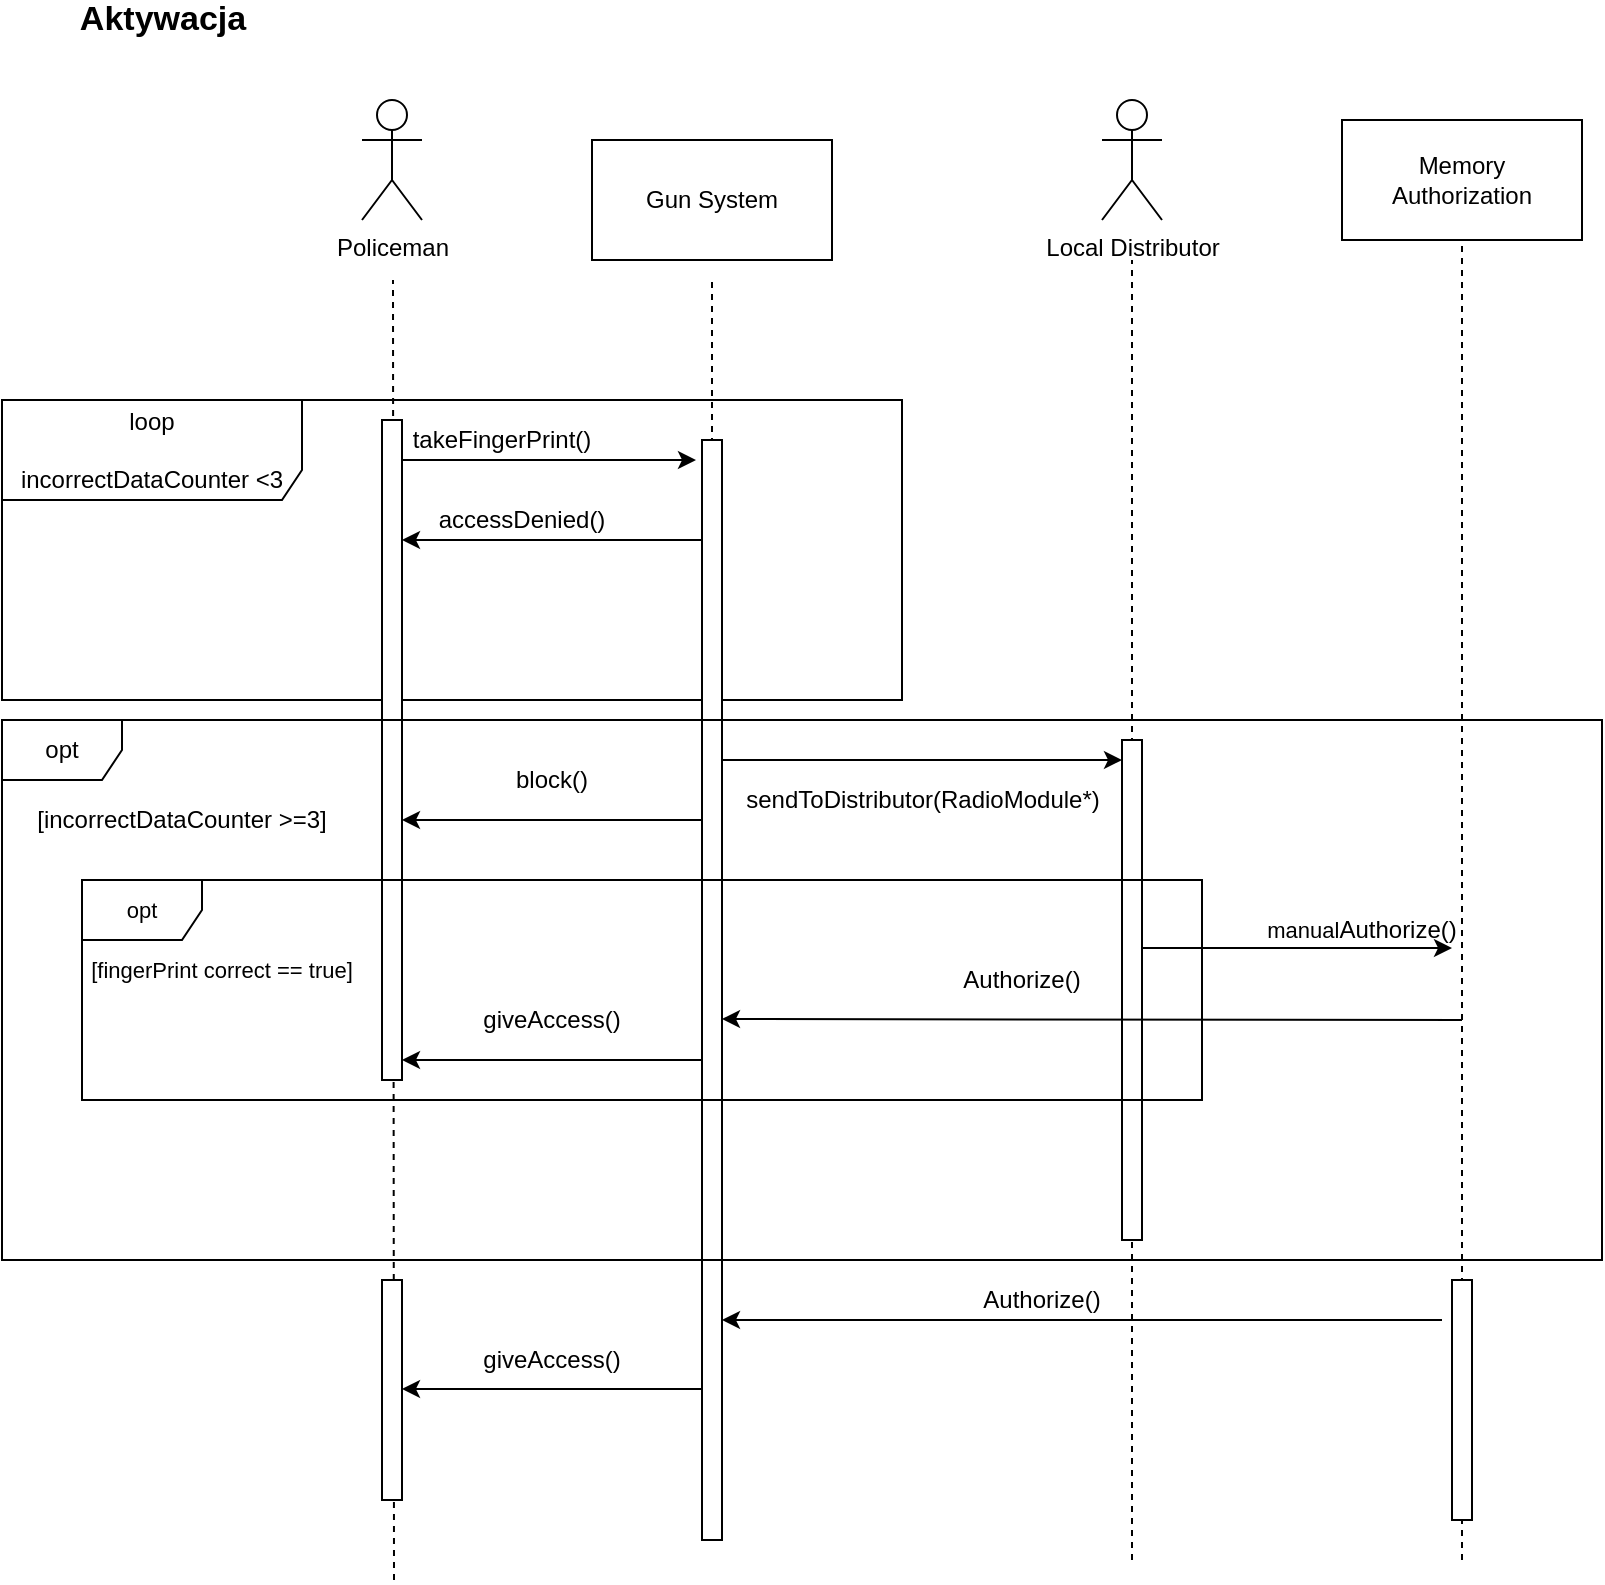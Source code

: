 <mxfile version="13.10.9" type="github">
  <diagram name="Page-1" id="13e1069c-82ec-6db2-03f1-153e76fe0fe0">
    <mxGraphModel dx="1256" dy="777" grid="1" gridSize="10" guides="1" tooltips="1" connect="1" arrows="1" fold="1" page="1" pageScale="1" pageWidth="850" pageHeight="1100" background="#ffffff" math="0" shadow="0">
      <root>
        <mxCell id="0" />
        <mxCell id="1" parent="0" />
        <mxCell id="2huWn9lkmd3wU_CIS9U9-1" value="Policeman" style="shape=umlActor;verticalLabelPosition=bottom;verticalAlign=top;html=1;outlineConnect=0;" vertex="1" parent="1">
          <mxGeometry x="200" y="70" width="30" height="60" as="geometry" />
        </mxCell>
        <mxCell id="2huWn9lkmd3wU_CIS9U9-3" value="&lt;b&gt;&lt;font style=&quot;font-size: 17px&quot;&gt;Aktywacja&lt;/font&gt;&lt;/b&gt;" style="text;html=1;align=center;verticalAlign=middle;resizable=0;points=[];autosize=1;" vertex="1" parent="1">
          <mxGeometry x="50" y="20" width="100" height="20" as="geometry" />
        </mxCell>
        <mxCell id="2huWn9lkmd3wU_CIS9U9-7" value="Gun System " style="rounded=0;whiteSpace=wrap;html=1;" vertex="1" parent="1">
          <mxGeometry x="315" y="90" width="120" height="60" as="geometry" />
        </mxCell>
        <mxCell id="2huWn9lkmd3wU_CIS9U9-8" value="Local Distributor" style="shape=umlActor;verticalLabelPosition=bottom;verticalAlign=top;html=1;outlineConnect=0;" vertex="1" parent="1">
          <mxGeometry x="570" y="70" width="30" height="60" as="geometry" />
        </mxCell>
        <mxCell id="2huWn9lkmd3wU_CIS9U9-9" value="" style="endArrow=none;dashed=1;html=1;" edge="1" parent="1">
          <mxGeometry width="50" height="50" relative="1" as="geometry">
            <mxPoint x="216" y="810" as="sourcePoint" />
            <mxPoint x="215.5" y="160" as="targetPoint" />
          </mxGeometry>
        </mxCell>
        <mxCell id="2huWn9lkmd3wU_CIS9U9-10" value="&lt;div&gt;loop&lt;/div&gt;&lt;div&gt;&lt;br&gt;&lt;/div&gt;incorrectDataCounter &amp;lt;3" style="shape=umlFrame;whiteSpace=wrap;html=1;width=150;height=50;" vertex="1" parent="1">
          <mxGeometry x="20" y="220" width="450" height="150" as="geometry" />
        </mxCell>
        <mxCell id="2huWn9lkmd3wU_CIS9U9-11" value="" style="html=1;points=[];perimeter=orthogonalPerimeter;" vertex="1" parent="1">
          <mxGeometry x="210" y="230" width="10" height="330" as="geometry" />
        </mxCell>
        <mxCell id="2huWn9lkmd3wU_CIS9U9-15" value="" style="endArrow=classic;html=1;" edge="1" parent="1">
          <mxGeometry width="50" height="50" relative="1" as="geometry">
            <mxPoint x="220" y="250" as="sourcePoint" />
            <mxPoint x="367" y="250" as="targetPoint" />
          </mxGeometry>
        </mxCell>
        <mxCell id="2huWn9lkmd3wU_CIS9U9-16" value="takeFingerPrint()" style="text;html=1;strokeColor=none;fillColor=none;align=center;verticalAlign=middle;whiteSpace=wrap;rounded=0;" vertex="1" parent="1">
          <mxGeometry x="250" y="230" width="40" height="20" as="geometry" />
        </mxCell>
        <mxCell id="2huWn9lkmd3wU_CIS9U9-18" value="" style="endArrow=none;dashed=1;html=1;" edge="1" parent="1">
          <mxGeometry width="50" height="50" relative="1" as="geometry">
            <mxPoint x="375" y="590" as="sourcePoint" />
            <mxPoint x="375" y="160" as="targetPoint" />
          </mxGeometry>
        </mxCell>
        <mxCell id="2huWn9lkmd3wU_CIS9U9-19" value="" style="html=1;points=[];perimeter=orthogonalPerimeter;" vertex="1" parent="1">
          <mxGeometry x="370" y="240" width="10" height="550" as="geometry" />
        </mxCell>
        <mxCell id="2huWn9lkmd3wU_CIS9U9-22" value="" style="endArrow=classic;html=1;" edge="1" parent="1">
          <mxGeometry width="50" height="50" relative="1" as="geometry">
            <mxPoint x="370" y="290" as="sourcePoint" />
            <mxPoint x="220" y="290" as="targetPoint" />
          </mxGeometry>
        </mxCell>
        <mxCell id="2huWn9lkmd3wU_CIS9U9-23" value="accessDenied()" style="text;html=1;strokeColor=none;fillColor=none;align=center;verticalAlign=middle;whiteSpace=wrap;rounded=0;" vertex="1" parent="1">
          <mxGeometry x="260" y="270" width="40" height="20" as="geometry" />
        </mxCell>
        <mxCell id="2huWn9lkmd3wU_CIS9U9-24" value="opt" style="shape=umlFrame;whiteSpace=wrap;html=1;" vertex="1" parent="1">
          <mxGeometry x="20" y="380" width="800" height="270" as="geometry" />
        </mxCell>
        <mxCell id="2huWn9lkmd3wU_CIS9U9-25" value="[incorrectDataCounter &amp;gt;=3]" style="text;html=1;strokeColor=none;fillColor=none;align=center;verticalAlign=middle;whiteSpace=wrap;rounded=0;" vertex="1" parent="1">
          <mxGeometry x="20" y="420" width="180" height="20" as="geometry" />
        </mxCell>
        <mxCell id="2huWn9lkmd3wU_CIS9U9-26" value="" style="endArrow=none;dashed=1;html=1;" edge="1" parent="1">
          <mxGeometry width="50" height="50" relative="1" as="geometry">
            <mxPoint x="585" y="800" as="sourcePoint" />
            <mxPoint x="585" y="150" as="targetPoint" />
          </mxGeometry>
        </mxCell>
        <mxCell id="2huWn9lkmd3wU_CIS9U9-27" value="" style="html=1;points=[];perimeter=orthogonalPerimeter;" vertex="1" parent="1">
          <mxGeometry x="580" y="390" width="10" height="250" as="geometry" />
        </mxCell>
        <mxCell id="2huWn9lkmd3wU_CIS9U9-30" value="" style="endArrow=classic;html=1;" edge="1" parent="1">
          <mxGeometry width="50" height="50" relative="1" as="geometry">
            <mxPoint x="380" y="400" as="sourcePoint" />
            <mxPoint x="580" y="400" as="targetPoint" />
          </mxGeometry>
        </mxCell>
        <mxCell id="2huWn9lkmd3wU_CIS9U9-31" value="sendToDistributor(RadioModule*)" style="edgeLabel;html=1;align=center;verticalAlign=middle;resizable=0;points=[];fontSize=12;" vertex="1" connectable="0" parent="2huWn9lkmd3wU_CIS9U9-30">
          <mxGeometry x="0.282" y="-4" relative="1" as="geometry">
            <mxPoint x="-28" y="16" as="offset" />
          </mxGeometry>
        </mxCell>
        <mxCell id="2huWn9lkmd3wU_CIS9U9-34" value="" style="endArrow=classic;html=1;" edge="1" parent="1">
          <mxGeometry width="50" height="50" relative="1" as="geometry">
            <mxPoint x="370" y="430" as="sourcePoint" />
            <mxPoint x="220" y="430" as="targetPoint" />
          </mxGeometry>
        </mxCell>
        <mxCell id="2huWn9lkmd3wU_CIS9U9-36" value="&lt;font style=&quot;font-size: 12px&quot;&gt;block()&lt;/font&gt;" style="text;html=1;strokeColor=none;fillColor=none;align=center;verticalAlign=middle;whiteSpace=wrap;rounded=0;fontSize=11;" vertex="1" parent="1">
          <mxGeometry x="275" y="400" width="40" height="20" as="geometry" />
        </mxCell>
        <mxCell id="2huWn9lkmd3wU_CIS9U9-38" value="opt" style="shape=umlFrame;whiteSpace=wrap;html=1;fontSize=11;" vertex="1" parent="1">
          <mxGeometry x="60" y="460" width="560" height="110" as="geometry" />
        </mxCell>
        <mxCell id="2huWn9lkmd3wU_CIS9U9-39" value="[fingerPrint correct == true]" style="text;html=1;strokeColor=none;fillColor=none;align=center;verticalAlign=middle;whiteSpace=wrap;rounded=0;fontSize=11;" vertex="1" parent="1">
          <mxGeometry x="60" y="495" width="140" height="20" as="geometry" />
        </mxCell>
        <mxCell id="2huWn9lkmd3wU_CIS9U9-40" value="" style="endArrow=classic;html=1;fontSize=11;" edge="1" parent="1">
          <mxGeometry width="50" height="50" relative="1" as="geometry">
            <mxPoint x="590" y="494" as="sourcePoint" />
            <mxPoint x="745" y="494" as="targetPoint" />
          </mxGeometry>
        </mxCell>
        <mxCell id="2huWn9lkmd3wU_CIS9U9-41" value="manual&lt;font style=&quot;font-size: 12px&quot;&gt;Authorize()&lt;/font&gt;" style="text;html=1;strokeColor=none;fillColor=none;align=center;verticalAlign=middle;whiteSpace=wrap;rounded=0;fontSize=11;" vertex="1" parent="1">
          <mxGeometry x="680" y="475" width="40" height="20" as="geometry" />
        </mxCell>
        <mxCell id="2huWn9lkmd3wU_CIS9U9-42" value="" style="endArrow=classic;html=1;" edge="1" parent="1">
          <mxGeometry width="50" height="50" relative="1" as="geometry">
            <mxPoint x="370" y="550" as="sourcePoint" />
            <mxPoint x="220" y="550" as="targetPoint" />
          </mxGeometry>
        </mxCell>
        <mxCell id="2huWn9lkmd3wU_CIS9U9-43" value="&lt;font style=&quot;font-size: 12px&quot;&gt;giveAccess()&lt;/font&gt;" style="text;html=1;strokeColor=none;fillColor=none;align=center;verticalAlign=middle;whiteSpace=wrap;rounded=0;fontSize=11;" vertex="1" parent="1">
          <mxGeometry x="275" y="520" width="40" height="20" as="geometry" />
        </mxCell>
        <mxCell id="2huWn9lkmd3wU_CIS9U9-45" value="&lt;div&gt;Memory&lt;/div&gt;&lt;div&gt;Authorization&lt;/div&gt;" style="rounded=0;whiteSpace=wrap;html=1;" vertex="1" parent="1">
          <mxGeometry x="690" y="80" width="120" height="60" as="geometry" />
        </mxCell>
        <mxCell id="2huWn9lkmd3wU_CIS9U9-46" value="" style="endArrow=none;dashed=1;html=1;fontSize=12;entryX=0.5;entryY=1;entryDx=0;entryDy=0;" edge="1" parent="1" target="2huWn9lkmd3wU_CIS9U9-45">
          <mxGeometry width="50" height="50" relative="1" as="geometry">
            <mxPoint x="750" y="800" as="sourcePoint" />
            <mxPoint x="750" y="240" as="targetPoint" />
          </mxGeometry>
        </mxCell>
        <mxCell id="2huWn9lkmd3wU_CIS9U9-48" value="" style="html=1;points=[];perimeter=orthogonalPerimeter;fontSize=12;" vertex="1" parent="1">
          <mxGeometry x="745" y="660" width="10" height="120" as="geometry" />
        </mxCell>
        <mxCell id="2huWn9lkmd3wU_CIS9U9-49" value="" style="endArrow=classic;html=1;fontSize=11;entryX=0.571;entryY=0.389;entryDx=0;entryDy=0;entryPerimeter=0;" edge="1" parent="1">
          <mxGeometry width="50" height="50" relative="1" as="geometry">
            <mxPoint x="740" y="680" as="sourcePoint" />
            <mxPoint x="380" y="680" as="targetPoint" />
          </mxGeometry>
        </mxCell>
        <mxCell id="2huWn9lkmd3wU_CIS9U9-50" value="&lt;font style=&quot;font-size: 12px&quot;&gt;Authorize()&lt;/font&gt;" style="text;html=1;strokeColor=none;fillColor=none;align=center;verticalAlign=middle;whiteSpace=wrap;rounded=0;fontSize=11;" vertex="1" parent="1">
          <mxGeometry x="520" y="660" width="40" height="20" as="geometry" />
        </mxCell>
        <mxCell id="2huWn9lkmd3wU_CIS9U9-51" value="&lt;font style=&quot;font-size: 12px&quot;&gt;giveAccess()&lt;/font&gt;" style="text;html=1;strokeColor=none;fillColor=none;align=center;verticalAlign=middle;whiteSpace=wrap;rounded=0;fontSize=11;" vertex="1" parent="1">
          <mxGeometry x="275" y="690" width="40" height="20" as="geometry" />
        </mxCell>
        <mxCell id="2huWn9lkmd3wU_CIS9U9-52" value="" style="html=1;points=[];perimeter=orthogonalPerimeter;" vertex="1" parent="1">
          <mxGeometry x="210" y="660" width="10" height="110" as="geometry" />
        </mxCell>
        <mxCell id="2huWn9lkmd3wU_CIS9U9-53" value="" style="endArrow=classic;html=1;" edge="1" parent="1">
          <mxGeometry width="50" height="50" relative="1" as="geometry">
            <mxPoint x="370" y="714.5" as="sourcePoint" />
            <mxPoint x="220" y="714.5" as="targetPoint" />
          </mxGeometry>
        </mxCell>
        <mxCell id="2huWn9lkmd3wU_CIS9U9-54" value="" style="endArrow=classic;html=1;fontSize=11;entryX=0.571;entryY=0.389;entryDx=0;entryDy=0;entryPerimeter=0;" edge="1" parent="1">
          <mxGeometry width="50" height="50" relative="1" as="geometry">
            <mxPoint x="750" y="530" as="sourcePoint" />
            <mxPoint x="380" y="529.5" as="targetPoint" />
          </mxGeometry>
        </mxCell>
        <mxCell id="2huWn9lkmd3wU_CIS9U9-55" value="&lt;font style=&quot;font-size: 12px&quot;&gt;Authorize()&lt;/font&gt;" style="text;html=1;strokeColor=none;fillColor=none;align=center;verticalAlign=middle;whiteSpace=wrap;rounded=0;fontSize=11;" vertex="1" parent="1">
          <mxGeometry x="510" y="500" width="40" height="20" as="geometry" />
        </mxCell>
      </root>
    </mxGraphModel>
  </diagram>
</mxfile>
